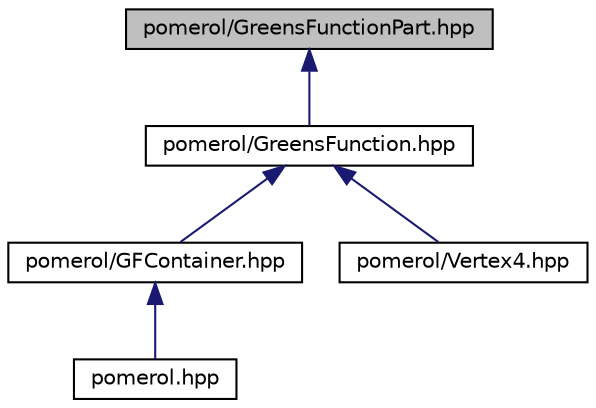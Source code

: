 digraph "pomerol/GreensFunctionPart.hpp"
{
  edge [fontname="Helvetica",fontsize="10",labelfontname="Helvetica",labelfontsize="10"];
  node [fontname="Helvetica",fontsize="10",shape=record];
  Node44 [label="pomerol/GreensFunctionPart.hpp",height=0.2,width=0.4,color="black", fillcolor="grey75", style="filled", fontcolor="black"];
  Node44 -> Node45 [dir="back",color="midnightblue",fontsize="10",style="solid",fontname="Helvetica"];
  Node45 [label="pomerol/GreensFunction.hpp",height=0.2,width=0.4,color="black", fillcolor="white", style="filled",URL="$_greens_function_8hpp.html",tooltip="Fermionic single-particle Matsubara Green&#39;s function. "];
  Node45 -> Node46 [dir="back",color="midnightblue",fontsize="10",style="solid",fontname="Helvetica"];
  Node46 [label="pomerol/GFContainer.hpp",height=0.2,width=0.4,color="black", fillcolor="white", style="filled",URL="$_g_f_container_8hpp.html",tooltip="Storage for multiple fermionic single-particle Matsubara Green&#39;s functions. "];
  Node46 -> Node47 [dir="back",color="midnightblue",fontsize="10",style="solid",fontname="Helvetica"];
  Node47 [label="pomerol.hpp",height=0.2,width=0.4,color="black", fillcolor="white", style="filled",URL="$pomerol_8hpp.html",tooltip="Main \"include-all\" header of the library. "];
  Node45 -> Node48 [dir="back",color="midnightblue",fontsize="10",style="solid",fontname="Helvetica"];
  Node48 [label="pomerol/Vertex4.hpp",height=0.2,width=0.4,color="black", fillcolor="white", style="filled",URL="$_vertex4_8hpp.html",tooltip="Irreducible two-particle vertex in the Matsubara representation. "];
}
